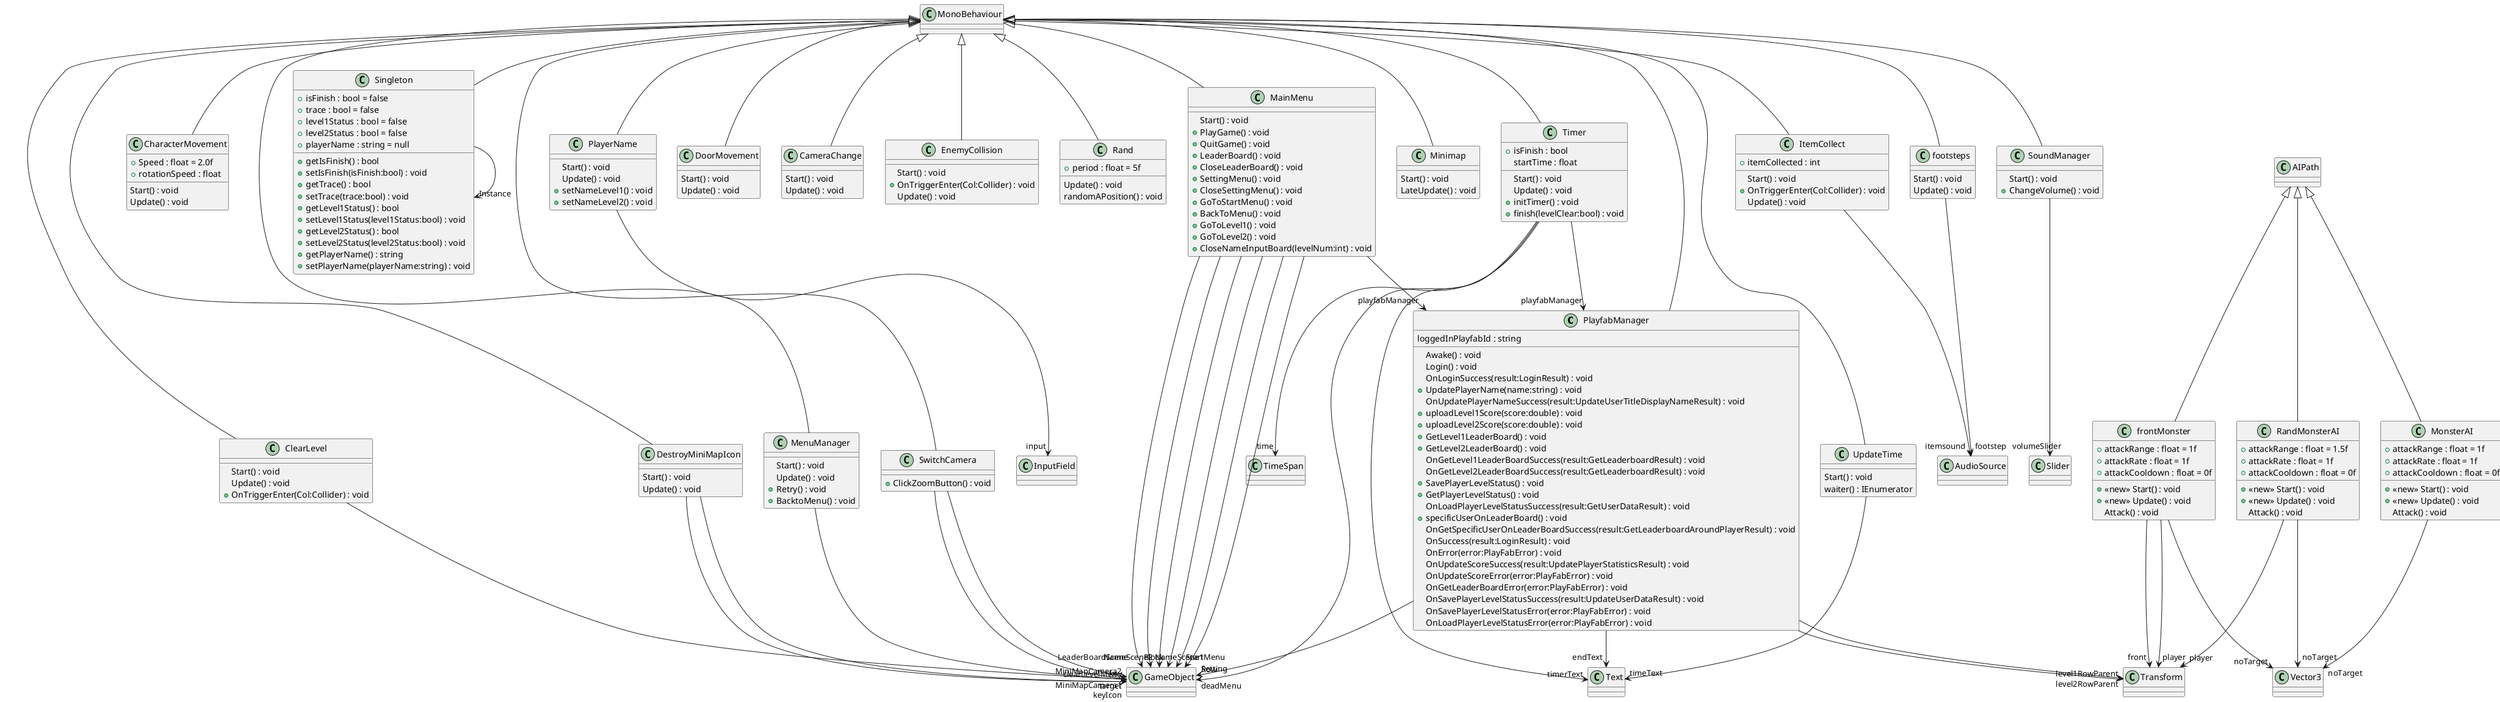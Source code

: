 @startuml
class PlayfabManager {
    loggedInPlayfabId : string
    Awake() : void
    Login() : void
    OnLoginSuccess(result:LoginResult) : void
    + UpdatePlayerName(name:string) : void
    OnUpdatePlayerNameSuccess(result:UpdateUserTitleDisplayNameResult) : void
    + uploadLevel1Score(score:double) : void
    + uploadLevel2Score(score:double) : void
    + GetLevel1LeaderBoard() : void
    + GetLevel2LeaderBoard() : void
    OnGetLevel1LeaderBoardSuccess(result:GetLeaderboardResult) : void
    OnGetLevel2LeaderBoardSuccess(result:GetLeaderboardResult) : void
    + SavePlayerLevelStatus() : void
    + GetPlayerLevelStatus() : void
    OnLoadPlayerLevelStatusSuccess(result:GetUserDataResult) : void
    + specificUserOnLeaderBoard() : void
    OnGetSpecificUserOnLeaderBoardSuccess(result:GetLeaderboardAroundPlayerResult) : void
    OnSuccess(result:LoginResult) : void
    OnError(error:PlayFabError) : void
    OnUpdateScoreSuccess(result:UpdatePlayerStatisticsResult) : void
    OnUpdateScoreError(error:PlayFabError) : void
    OnGetLeaderBoardError(error:PlayFabError) : void
    OnSavePlayerLevelStatusSuccess(result:UpdateUserDataResult) : void
    OnSavePlayerLevelStatusError(error:PlayFabError) : void
    OnLoadPlayerLevelStatusError(error:PlayFabError) : void
}
MonoBehaviour <|-- PlayfabManager
PlayfabManager --> "Row" GameObject
PlayfabManager --> "level1RowParent" Transform
PlayfabManager --> "level2RowParent" Transform
PlayfabManager --> "endText" Text
class CharacterMovement {
    + Speed : float = 2.0f
    + rotationSpeed : float
    Start() : void
    Update() : void
}
MonoBehaviour <|-- CharacterMovement
class Timer {
    + isFinish : bool
    startTime : float
    Start() : void
    Update() : void
    + initTimer() : void
    + finish(levelClear:bool) : void
}
MonoBehaviour <|-- Timer
Timer --> "timerText" Text
Timer --> "time" TimeSpan
Timer --> "deadMenu" GameObject
Timer --> "playfabManager" PlayfabManager
class PlayerName {
    Start() : void
    Update() : void
    + setNameLevel1() : void
    + setNameLevel2() : void
}
MonoBehaviour <|-- PlayerName
PlayerName --> "input" InputField
class Singleton {
    + isFinish : bool = false
    + trace : bool = false
    + level1Status : bool = false
    + level2Status : bool = false
    + playerName : string = null
    + getIsFinish() : bool
    + setIsFinish(isFinish:bool) : void
    + getTrace() : bool
    + setTrace(trace:bool) : void
    + getLevel1Status() : bool
    + setLevel1Status(level1Status:bool) : void
    + getLevel2Status() : bool
    + setLevel2Status(level2Status:bool) : void
    + getPlayerName() : string
    + setPlayerName(playerName:string) : void
}
MonoBehaviour <|-- Singleton
Singleton --> "Instance" Singleton
class footsteps {
    Start() : void
    Update() : void
}
MonoBehaviour <|-- footsteps
footsteps --> "footstep" AudioSource
class DoorMovement {
    Start() : void
    Update() : void
}
MonoBehaviour <|-- DoorMovement
class ClearLevel {
    Start() : void
    Update() : void
    + OnTriggerEnter(Col:Collider) : void
}
MonoBehaviour <|-- ClearLevel
ClearLevel --> "clearLevelMenu" GameObject
class ItemCollect {
    + itemCollected : int
    Start() : void
    + OnTriggerEnter(Col:Collider) : void
    Update() : void
}
MonoBehaviour <|-- ItemCollect
ItemCollect --> "itemsound" AudioSource
class UpdateTime {
    Start() : void
    waiter() : IEnumerator
}
MonoBehaviour <|-- UpdateTime
UpdateTime --> "timeText" Text
class CameraChange {
    Start() : void
    Update() : void
}
MonoBehaviour <|-- CameraChange
class EnemyCollision {
    Start() : void
    + OnTriggerEnter(Col:Collider) : void
    Update() : void
}
MonoBehaviour <|-- EnemyCollision
class AITarget {
    Start() : void
    Update() : void
    + OnEnable() : void
    + OnDisable() : void
}
AIDestinationSetter <|-- AITarget
AITarget --> "ai" IAstarAI
class frontMonster {
    + attackRange : float = 1f
    + attackRate : float = 1f
    + attackCooldown : float = 0f
    + <<new>> Start() : void
    + <<new>> Update() : void
    Attack() : void
}
AIPath <|-- frontMonster
frontMonster --> "front" Transform
frontMonster --> "player" Transform
frontMonster --> "noTarget" Vector3
class RandMonsterAI {
    + attackRange : float = 1.5f
    + attackRate : float = 1f
    + attackCooldown : float = 0f
    + <<new>> Start() : void
    + <<new>> Update() : void
    Attack() : void
}
AIPath <|-- RandMonsterAI
RandMonsterAI --> "player" Transform
RandMonsterAI --> "noTarget" Vector3
class Rand {
    + period : float = 5f
    Update() : void
    randomAPosition() : void
}
MonoBehaviour <|-- Rand
class MonsterAI {
    + attackRange : float = 1f
    + attackRate : float = 1f
    + attackCooldown : float = 0f
    + <<new>> Start() : void
    + <<new>> Update() : void
    Attack() : void
}
AIPath <|-- MonsterAI
MonsterAI --> "noTarget" Vector3
class MenuManager {
    Start() : void
    Update() : void
    + Retry() : void
    + BacktoMenu() : void
}
MonoBehaviour <|-- MenuManager
MenuManager --> "target" GameObject
class SoundManager {
    Start() : void
    + ChangeVolume() : void
}
MonoBehaviour <|-- SoundManager
SoundManager --> "volumeSlider" Slider
class MainMenu {
    Start() : void
    + PlayGame() : void
    + QuitGame() : void
    + LeaderBoard() : void
    + CloseLeaderBoard() : void
    + SettingMenu() : void
    + CloseSettingMenu() : void
    + GoToStartMenu() : void
    + BackToMenu() : void
    + GoToLevel1() : void
    + GoToLevel2() : void
    + CloseNameInputBoard(levelNum:int) : void
}
MonoBehaviour <|-- MainMenu
MainMenu --> "LeaderBoardScene" GameObject
MainMenu --> "NameScene1" GameObject
MainMenu --> "NameScene2" GameObject
MainMenu --> "Block" GameObject
MainMenu --> "StartMenu" GameObject
MainMenu --> "Setting" GameObject
MainMenu --> "playfabManager" PlayfabManager
class SwitchCamera {
    + ClickZoomButton() : void
}
MonoBehaviour <|-- SwitchCamera
SwitchCamera --> "MiniMapCamera1" GameObject
SwitchCamera --> "MiniMapCamera2" GameObject
class Minimap {
    Start() : void
    LateUpdate() : void
}
MonoBehaviour <|-- Minimap
class DestroyMiniMapIcon {
    Start() : void
    Update() : void
}
MonoBehaviour <|-- DestroyMiniMapIcon
DestroyMiniMapIcon --> "key" GameObject
DestroyMiniMapIcon --> "keyIcon" GameObject
@enduml
